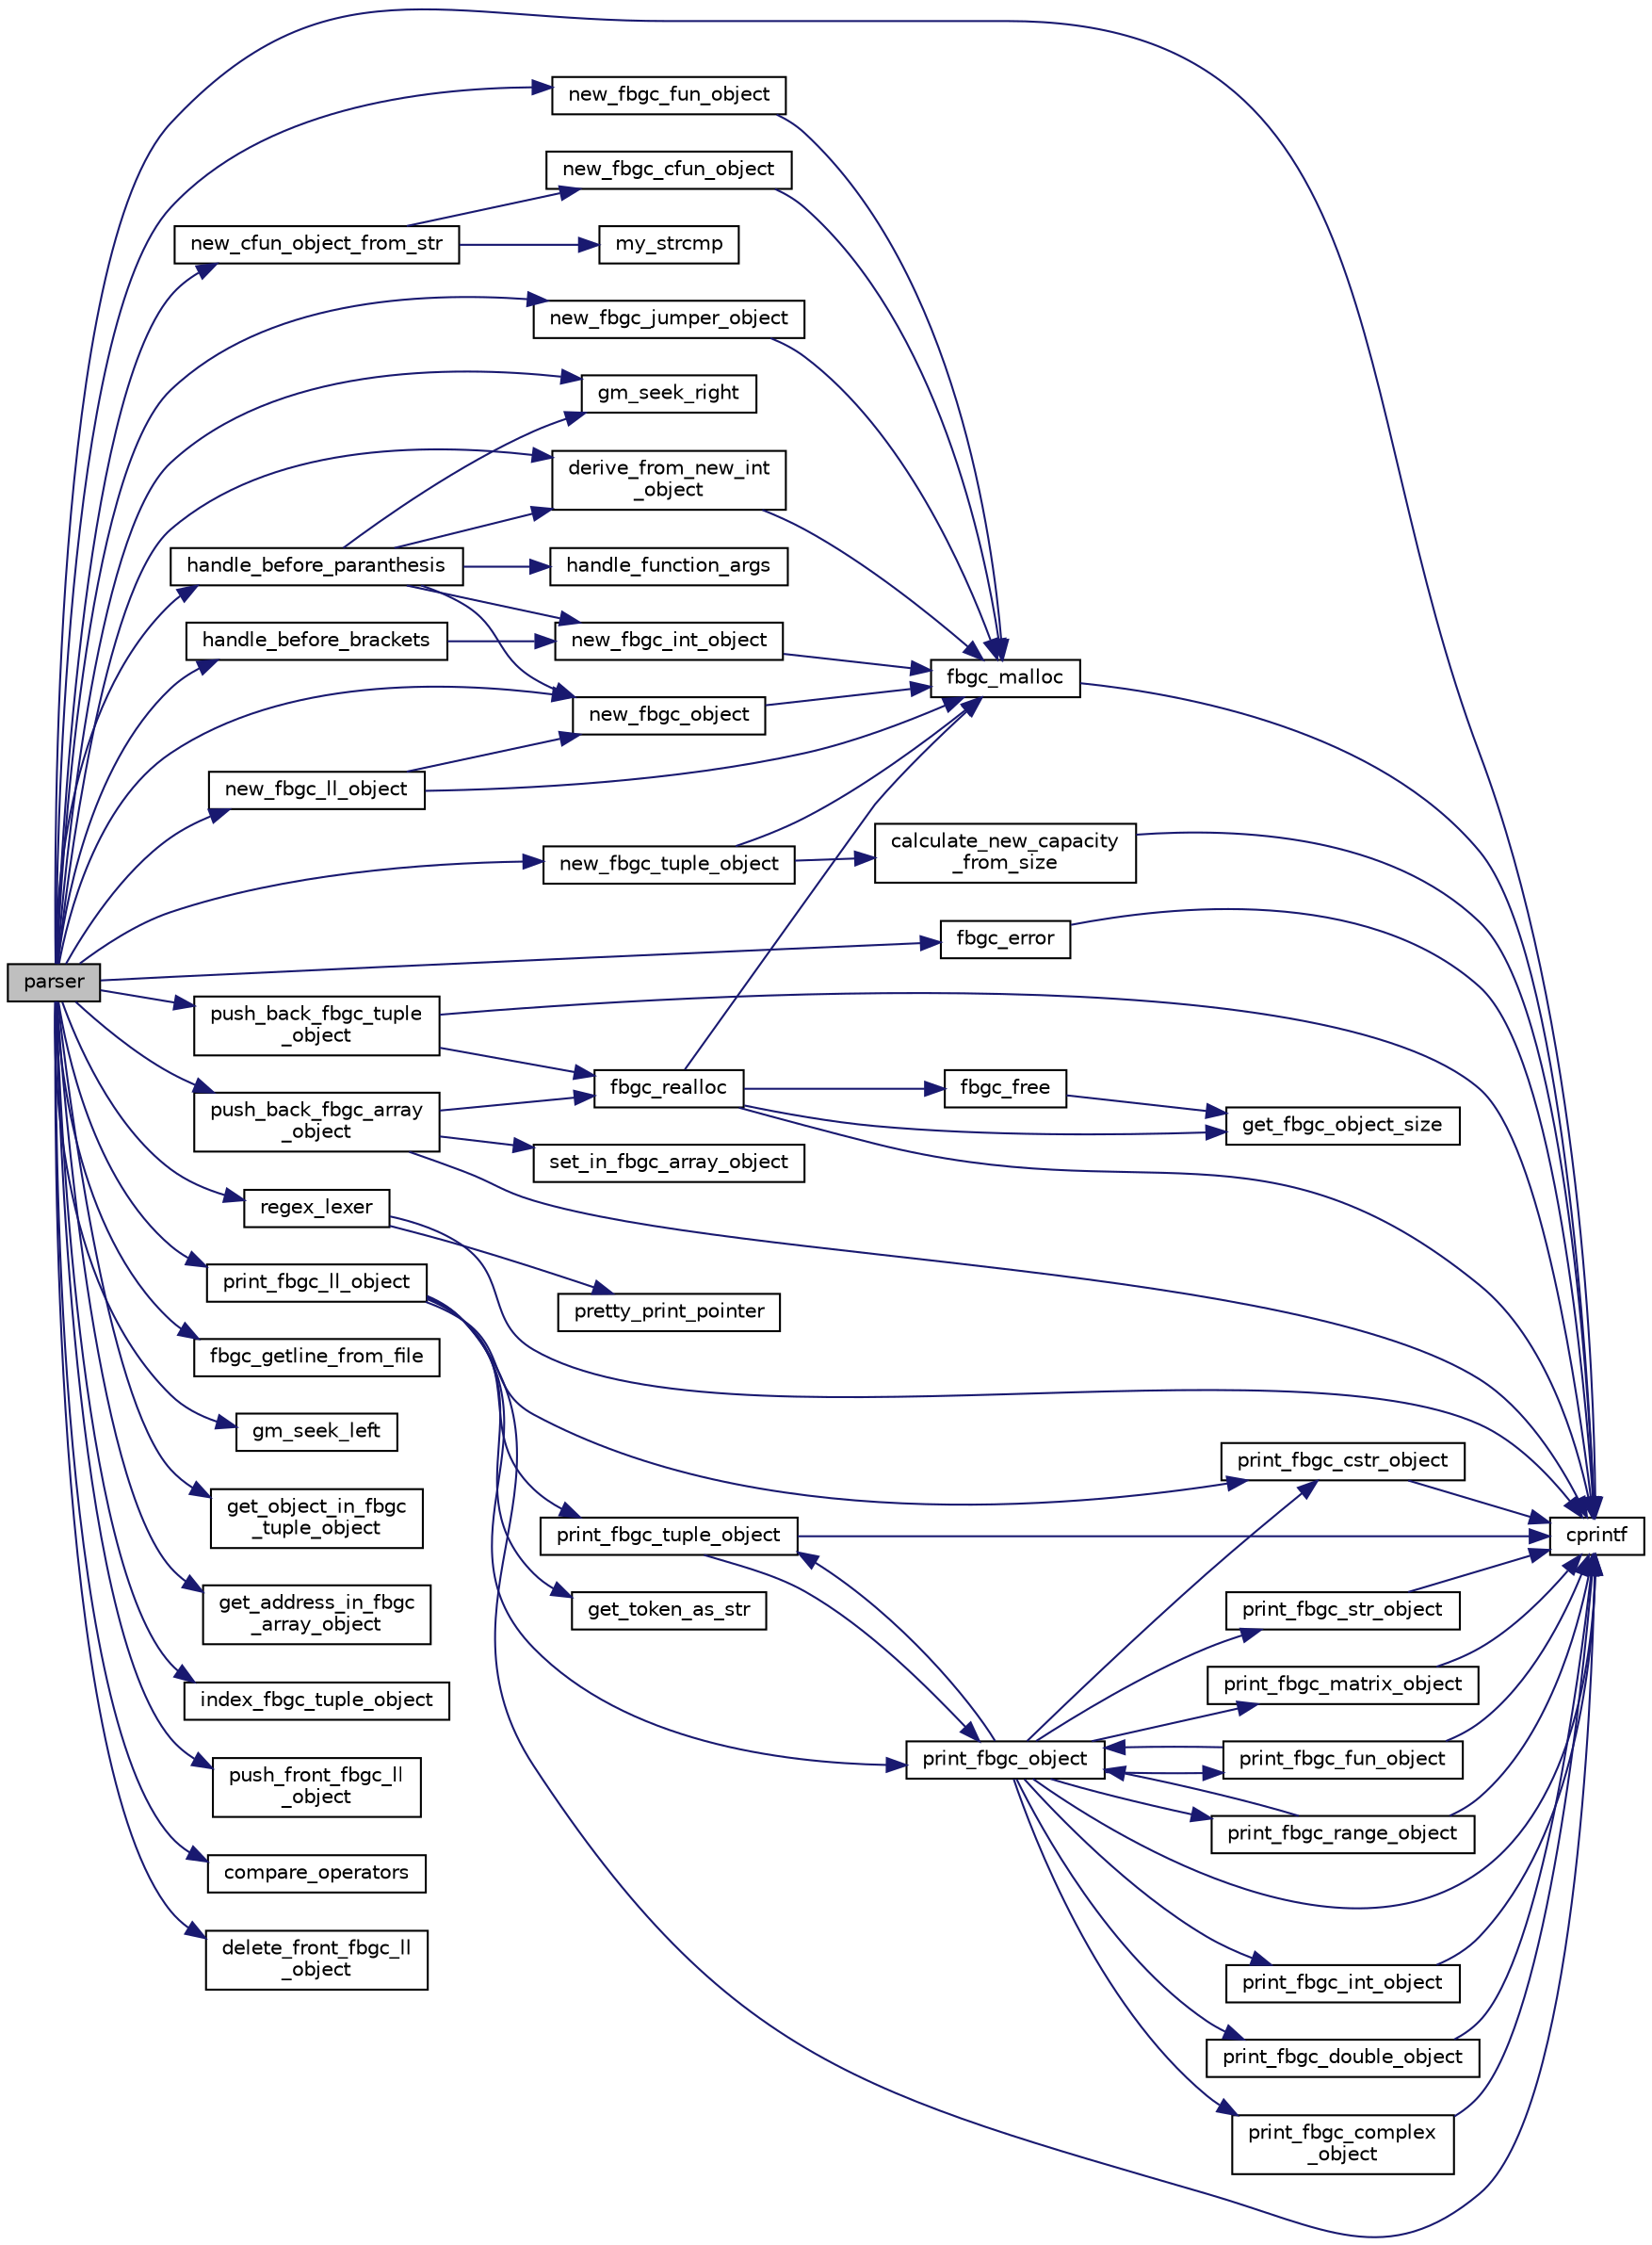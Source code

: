 digraph "parser"
{
  edge [fontname="Helvetica",fontsize="10",labelfontname="Helvetica",labelfontsize="10"];
  node [fontname="Helvetica",fontsize="10",shape=record];
  rankdir="LR";
  Node31 [label="parser",height=0.2,width=0.4,color="black", fillcolor="grey75", style="filled", fontcolor="black"];
  Node31 -> Node32 [color="midnightblue",fontsize="10",style="solid",fontname="Helvetica"];
  Node32 [label="cprintf",height=0.2,width=0.4,color="black", fillcolor="white", style="filled",URL="$error_8c.html#a30fee765292b076e015fc846035f2550"];
  Node31 -> Node33 [color="midnightblue",fontsize="10",style="solid",fontname="Helvetica"];
  Node33 [label="new_fbgc_ll_object",height=0.2,width=0.4,color="black", fillcolor="white", style="filled",URL="$linked__list_8c.html#a58b5593340f3e3d505060800cc4e16b8"];
  Node33 -> Node34 [color="midnightblue",fontsize="10",style="solid",fontname="Helvetica"];
  Node34 [label="fbgc_malloc",height=0.2,width=0.4,color="black", fillcolor="white", style="filled",URL="$memory_8c.html#a41dd65ee24d51160659bf94bed90e998"];
  Node34 -> Node32 [color="midnightblue",fontsize="10",style="solid",fontname="Helvetica"];
  Node33 -> Node35 [color="midnightblue",fontsize="10",style="solid",fontname="Helvetica"];
  Node35 [label="new_fbgc_object",height=0.2,width=0.4,color="black", fillcolor="white", style="filled",URL="$fbgc__object_8c.html#a6f15a3442ee83b26d15a3832cbfce1ee"];
  Node35 -> Node34 [color="midnightblue",fontsize="10",style="solid",fontname="Helvetica"];
  Node31 -> Node36 [color="midnightblue",fontsize="10",style="solid",fontname="Helvetica"];
  Node36 [label="fbgc_error",height=0.2,width=0.4,color="black", fillcolor="white", style="filled",URL="$error_8c.html#abcffe295b9d0c2b1e3257c410a83441f"];
  Node36 -> Node32 [color="midnightblue",fontsize="10",style="solid",fontname="Helvetica"];
  Node31 -> Node37 [color="midnightblue",fontsize="10",style="solid",fontname="Helvetica"];
  Node37 [label="fbgc_getline_from_file",height=0.2,width=0.4,color="black", fillcolor="white", style="filled",URL="$relexer_8c.html#a02a4067461e7100597464c6a36ffe4b1"];
  Node31 -> Node38 [color="midnightblue",fontsize="10",style="solid",fontname="Helvetica"];
  Node38 [label="regex_lexer",height=0.2,width=0.4,color="black", fillcolor="white", style="filled",URL="$relexer_8c.html#a460e2e4340ffdb31408e2df7374c4900"];
  Node38 -> Node32 [color="midnightblue",fontsize="10",style="solid",fontname="Helvetica"];
  Node38 -> Node39 [color="midnightblue",fontsize="10",style="solid",fontname="Helvetica"];
  Node39 [label="pretty_print_pointer",height=0.2,width=0.4,color="black", fillcolor="white", style="filled",URL="$relexer_8h.html#af8df2179d7329c1f4683d91d4b26606d"];
  Node31 -> Node40 [color="midnightblue",fontsize="10",style="solid",fontname="Helvetica"];
  Node40 [label="gm_seek_left",height=0.2,width=0.4,color="black", fillcolor="white", style="filled",URL="$grammar_8c.html#ad20551aa0e77e321b1b754734a377d27"];
  Node31 -> Node41 [color="midnightblue",fontsize="10",style="solid",fontname="Helvetica"];
  Node41 [label="get_object_in_fbgc\l_tuple_object",height=0.2,width=0.4,color="black", fillcolor="white", style="filled",URL="$tuple__object_8c.html#a96fd24de0c1307cc509c25394219f0a6"];
  Node31 -> Node42 [color="midnightblue",fontsize="10",style="solid",fontname="Helvetica"];
  Node42 [label="new_cfun_object_from_str",height=0.2,width=0.4,color="black", fillcolor="white", style="filled",URL="$cmodule__object_8c.html#a78b98728bafb17115fa26b483d600ef1"];
  Node42 -> Node43 [color="midnightblue",fontsize="10",style="solid",fontname="Helvetica"];
  Node43 [label="my_strcmp",height=0.2,width=0.4,color="black", fillcolor="white", style="filled",URL="$str__object_8c.html#a5aaf56c2518080d35d4feaaeeb3fba65"];
  Node42 -> Node44 [color="midnightblue",fontsize="10",style="solid",fontname="Helvetica"];
  Node44 [label="new_fbgc_cfun_object",height=0.2,width=0.4,color="black", fillcolor="white", style="filled",URL="$cmodule__object_8c.html#a2772285a9de527a525825b3575453288"];
  Node44 -> Node34 [color="midnightblue",fontsize="10",style="solid",fontname="Helvetica"];
  Node31 -> Node45 [color="midnightblue",fontsize="10",style="solid",fontname="Helvetica"];
  Node45 [label="get_address_in_fbgc\l_array_object",height=0.2,width=0.4,color="black", fillcolor="white", style="filled",URL="$array__object_8c.html#addab80506fde9c7d5d262322674dc12f"];
  Node31 -> Node46 [color="midnightblue",fontsize="10",style="solid",fontname="Helvetica"];
  Node46 [label="push_back_fbgc_array\l_object",height=0.2,width=0.4,color="black", fillcolor="white", style="filled",URL="$array__object_8c.html#a0e7b4247d3ae7bc64634a4ef1848167b"];
  Node46 -> Node32 [color="midnightblue",fontsize="10",style="solid",fontname="Helvetica"];
  Node46 -> Node47 [color="midnightblue",fontsize="10",style="solid",fontname="Helvetica"];
  Node47 [label="fbgc_realloc",height=0.2,width=0.4,color="black", fillcolor="white", style="filled",URL="$memory_8c.html#a46dcfb44df5cac4f04145f1aa208fb9f"];
  Node47 -> Node34 [color="midnightblue",fontsize="10",style="solid",fontname="Helvetica"];
  Node47 -> Node48 [color="midnightblue",fontsize="10",style="solid",fontname="Helvetica"];
  Node48 [label="get_fbgc_object_size",height=0.2,width=0.4,color="black", fillcolor="white", style="filled",URL="$fbgc__object_8c.html#a1ba6a6b09db0e6c3a6ac6f6cfc0266de"];
  Node47 -> Node32 [color="midnightblue",fontsize="10",style="solid",fontname="Helvetica"];
  Node47 -> Node49 [color="midnightblue",fontsize="10",style="solid",fontname="Helvetica"];
  Node49 [label="fbgc_free",height=0.2,width=0.4,color="black", fillcolor="white", style="filled",URL="$memory_8c.html#a45d076e11af8d11bd73f6529582edbef"];
  Node49 -> Node48 [color="midnightblue",fontsize="10",style="solid",fontname="Helvetica"];
  Node46 -> Node50 [color="midnightblue",fontsize="10",style="solid",fontname="Helvetica"];
  Node50 [label="set_in_fbgc_array_object",height=0.2,width=0.4,color="black", fillcolor="white", style="filled",URL="$array__object_8c.html#ab1725f44577f31f34dbd75a5f5579edd"];
  Node31 -> Node51 [color="midnightblue",fontsize="10",style="solid",fontname="Helvetica"];
  Node51 [label="index_fbgc_tuple_object",height=0.2,width=0.4,color="black", fillcolor="white", style="filled",URL="$tuple__object_8c.html#a8892d801f00f72a7360db595ca646727"];
  Node31 -> Node52 [color="midnightblue",fontsize="10",style="solid",fontname="Helvetica"];
  Node52 [label="push_back_fbgc_tuple\l_object",height=0.2,width=0.4,color="black", fillcolor="white", style="filled",URL="$tuple__object_8c.html#a0b406898ce0f388a06bbf0cdd3b5b8d5"];
  Node52 -> Node32 [color="midnightblue",fontsize="10",style="solid",fontname="Helvetica"];
  Node52 -> Node47 [color="midnightblue",fontsize="10",style="solid",fontname="Helvetica"];
  Node31 -> Node53 [color="midnightblue",fontsize="10",style="solid",fontname="Helvetica"];
  Node53 [label="push_front_fbgc_ll\l_object",height=0.2,width=0.4,color="black", fillcolor="white", style="filled",URL="$linked__list_8c.html#a152cb802096efbb4f9d871d6256025ad"];
  Node31 -> Node35 [color="midnightblue",fontsize="10",style="solid",fontname="Helvetica"];
  Node31 -> Node54 [color="midnightblue",fontsize="10",style="solid",fontname="Helvetica"];
  Node54 [label="new_fbgc_fun_object",height=0.2,width=0.4,color="black", fillcolor="white", style="filled",URL="$fun__object_8c.html#ad373ce21484b9de2cb1ff11f9d8736fa"];
  Node54 -> Node34 [color="midnightblue",fontsize="10",style="solid",fontname="Helvetica"];
  Node31 -> Node55 [color="midnightblue",fontsize="10",style="solid",fontname="Helvetica"];
  Node55 [label="new_fbgc_tuple_object",height=0.2,width=0.4,color="black", fillcolor="white", style="filled",URL="$tuple__object_8c.html#aea5f2cac3a39a11b2c17445654538710"];
  Node55 -> Node56 [color="midnightblue",fontsize="10",style="solid",fontname="Helvetica"];
  Node56 [label="calculate_new_capacity\l_from_size",height=0.2,width=0.4,color="black", fillcolor="white", style="filled",URL="$tuple__object_8c.html#af0a95832bdbe0ec168e2a1e8407cc9c9"];
  Node56 -> Node32 [color="midnightblue",fontsize="10",style="solid",fontname="Helvetica"];
  Node55 -> Node34 [color="midnightblue",fontsize="10",style="solid",fontname="Helvetica"];
  Node31 -> Node57 [color="midnightblue",fontsize="10",style="solid",fontname="Helvetica"];
  Node57 [label="new_fbgc_jumper_object",height=0.2,width=0.4,color="black", fillcolor="white", style="filled",URL="$jumper__object_8c.html#a2d217b85c44a2f6f284642fdfd7bee29"];
  Node57 -> Node34 [color="midnightblue",fontsize="10",style="solid",fontname="Helvetica"];
  Node31 -> Node58 [color="midnightblue",fontsize="10",style="solid",fontname="Helvetica"];
  Node58 [label="compare_operators",height=0.2,width=0.4,color="black", fillcolor="white", style="filled",URL="$parser_8c.html#a1fa0c56a480647d9b34eb4bf6d452826"];
  Node31 -> Node59 [color="midnightblue",fontsize="10",style="solid",fontname="Helvetica"];
  Node59 [label="gm_seek_right",height=0.2,width=0.4,color="black", fillcolor="white", style="filled",URL="$grammar_8c.html#a528e886d78ea25ebc8831ee8daad5fce"];
  Node31 -> Node60 [color="midnightblue",fontsize="10",style="solid",fontname="Helvetica"];
  Node60 [label="derive_from_new_int\l_object",height=0.2,width=0.4,color="black", fillcolor="white", style="filled",URL="$int__object_8c.html#a1d84fd5066bc87f808091d2581b8077e"];
  Node60 -> Node34 [color="midnightblue",fontsize="10",style="solid",fontname="Helvetica"];
  Node31 -> Node61 [color="midnightblue",fontsize="10",style="solid",fontname="Helvetica"];
  Node61 [label="delete_front_fbgc_ll\l_object",height=0.2,width=0.4,color="black", fillcolor="white", style="filled",URL="$linked__list_8c.html#a46ddc1ca734a1daf79c47a15a4788318"];
  Node31 -> Node62 [color="midnightblue",fontsize="10",style="solid",fontname="Helvetica"];
  Node62 [label="handle_before_brackets",height=0.2,width=0.4,color="black", fillcolor="white", style="filled",URL="$parser_8c.html#a3e31aed9151749b117c11aaa5930cc45"];
  Node62 -> Node63 [color="midnightblue",fontsize="10",style="solid",fontname="Helvetica"];
  Node63 [label="new_fbgc_int_object",height=0.2,width=0.4,color="black", fillcolor="white", style="filled",URL="$int__object_8c.html#a330313f82de7af3f3801d6c366d6c4b1"];
  Node63 -> Node34 [color="midnightblue",fontsize="10",style="solid",fontname="Helvetica"];
  Node31 -> Node64 [color="midnightblue",fontsize="10",style="solid",fontname="Helvetica"];
  Node64 [label="handle_before_paranthesis",height=0.2,width=0.4,color="black", fillcolor="white", style="filled",URL="$parser_8c.html#a3a71ebc5f95c66fcfd21265d1b7af044"];
  Node64 -> Node63 [color="midnightblue",fontsize="10",style="solid",fontname="Helvetica"];
  Node64 -> Node35 [color="midnightblue",fontsize="10",style="solid",fontname="Helvetica"];
  Node64 -> Node59 [color="midnightblue",fontsize="10",style="solid",fontname="Helvetica"];
  Node64 -> Node65 [color="midnightblue",fontsize="10",style="solid",fontname="Helvetica"];
  Node65 [label="handle_function_args",height=0.2,width=0.4,color="black", fillcolor="white", style="filled",URL="$parser_8c.html#a09ce6be30850b605d57fb620abcac583"];
  Node64 -> Node60 [color="midnightblue",fontsize="10",style="solid",fontname="Helvetica"];
  Node31 -> Node66 [color="midnightblue",fontsize="10",style="solid",fontname="Helvetica"];
  Node66 [label="print_fbgc_ll_object",height=0.2,width=0.4,color="black", fillcolor="white", style="filled",URL="$linked__list_8c.html#a3847c1c754ad3a1c801029c980f3ae70"];
  Node66 -> Node32 [color="midnightblue",fontsize="10",style="solid",fontname="Helvetica"];
  Node66 -> Node67 [color="midnightblue",fontsize="10",style="solid",fontname="Helvetica"];
  Node67 [label="print_fbgc_cstr_object",height=0.2,width=0.4,color="black", fillcolor="white", style="filled",URL="$str__object_8c.html#af6c5743192c678d8081aef62a95b26c0"];
  Node67 -> Node32 [color="midnightblue",fontsize="10",style="solid",fontname="Helvetica"];
  Node66 -> Node68 [color="midnightblue",fontsize="10",style="solid",fontname="Helvetica"];
  Node68 [label="get_token_as_str",height=0.2,width=0.4,color="black", fillcolor="white", style="filled",URL="$tokens_8c.html#aa377532036ed71b823522a0122f7562c"];
  Node66 -> Node69 [color="midnightblue",fontsize="10",style="solid",fontname="Helvetica"];
  Node69 [label="print_fbgc_tuple_object",height=0.2,width=0.4,color="black", fillcolor="white", style="filled",URL="$tuple__object_8c.html#a80ba9373477760391033dc0cdea35a6e"];
  Node69 -> Node32 [color="midnightblue",fontsize="10",style="solid",fontname="Helvetica"];
  Node69 -> Node70 [color="midnightblue",fontsize="10",style="solid",fontname="Helvetica"];
  Node70 [label="print_fbgc_object",height=0.2,width=0.4,color="black", fillcolor="white", style="filled",URL="$fbgc__object_8c.html#a692d3bb2e230f23caf8a28a250f7ef48"];
  Node70 -> Node32 [color="midnightblue",fontsize="10",style="solid",fontname="Helvetica"];
  Node70 -> Node71 [color="midnightblue",fontsize="10",style="solid",fontname="Helvetica"];
  Node71 [label="print_fbgc_int_object",height=0.2,width=0.4,color="black", fillcolor="white", style="filled",URL="$int__object_8c.html#a0062dc9607e1f9bdf4fc960f981bb592"];
  Node71 -> Node32 [color="midnightblue",fontsize="10",style="solid",fontname="Helvetica"];
  Node70 -> Node72 [color="midnightblue",fontsize="10",style="solid",fontname="Helvetica"];
  Node72 [label="print_fbgc_double_object",height=0.2,width=0.4,color="black", fillcolor="white", style="filled",URL="$double__object_8c.html#a4872de0b7e3482c3414635499574c3a2"];
  Node72 -> Node32 [color="midnightblue",fontsize="10",style="solid",fontname="Helvetica"];
  Node70 -> Node73 [color="midnightblue",fontsize="10",style="solid",fontname="Helvetica"];
  Node73 [label="print_fbgc_complex\l_object",height=0.2,width=0.4,color="black", fillcolor="white", style="filled",URL="$complex__object_8c.html#a48882c21f5d339b41807108958456809"];
  Node73 -> Node32 [color="midnightblue",fontsize="10",style="solid",fontname="Helvetica"];
  Node70 -> Node74 [color="midnightblue",fontsize="10",style="solid",fontname="Helvetica"];
  Node74 [label="print_fbgc_str_object",height=0.2,width=0.4,color="black", fillcolor="white", style="filled",URL="$str__object_8c.html#a66e47da312848322ec0f6c783c8afd84"];
  Node74 -> Node32 [color="midnightblue",fontsize="10",style="solid",fontname="Helvetica"];
  Node70 -> Node67 [color="midnightblue",fontsize="10",style="solid",fontname="Helvetica"];
  Node70 -> Node69 [color="midnightblue",fontsize="10",style="solid",fontname="Helvetica"];
  Node70 -> Node75 [color="midnightblue",fontsize="10",style="solid",fontname="Helvetica"];
  Node75 [label="print_fbgc_matrix_object",height=0.2,width=0.4,color="black", fillcolor="white", style="filled",URL="$matrix__object_8c.html#a024f1c29208bf2fe7425896d1eb055e0"];
  Node75 -> Node32 [color="midnightblue",fontsize="10",style="solid",fontname="Helvetica"];
  Node70 -> Node76 [color="midnightblue",fontsize="10",style="solid",fontname="Helvetica"];
  Node76 [label="print_fbgc_fun_object",height=0.2,width=0.4,color="black", fillcolor="white", style="filled",URL="$fun__object_8c.html#a3e96dc0c25688e38eb2149d647dbbe0c"];
  Node76 -> Node32 [color="midnightblue",fontsize="10",style="solid",fontname="Helvetica"];
  Node76 -> Node70 [color="midnightblue",fontsize="10",style="solid",fontname="Helvetica"];
  Node70 -> Node77 [color="midnightblue",fontsize="10",style="solid",fontname="Helvetica"];
  Node77 [label="print_fbgc_range_object",height=0.2,width=0.4,color="black", fillcolor="white", style="filled",URL="$range__object_8c.html#ab8138fb21f5d4098f82847b2354af837"];
  Node77 -> Node32 [color="midnightblue",fontsize="10",style="solid",fontname="Helvetica"];
  Node77 -> Node70 [color="midnightblue",fontsize="10",style="solid",fontname="Helvetica"];
  Node66 -> Node70 [color="midnightblue",fontsize="10",style="solid",fontname="Helvetica"];
}
